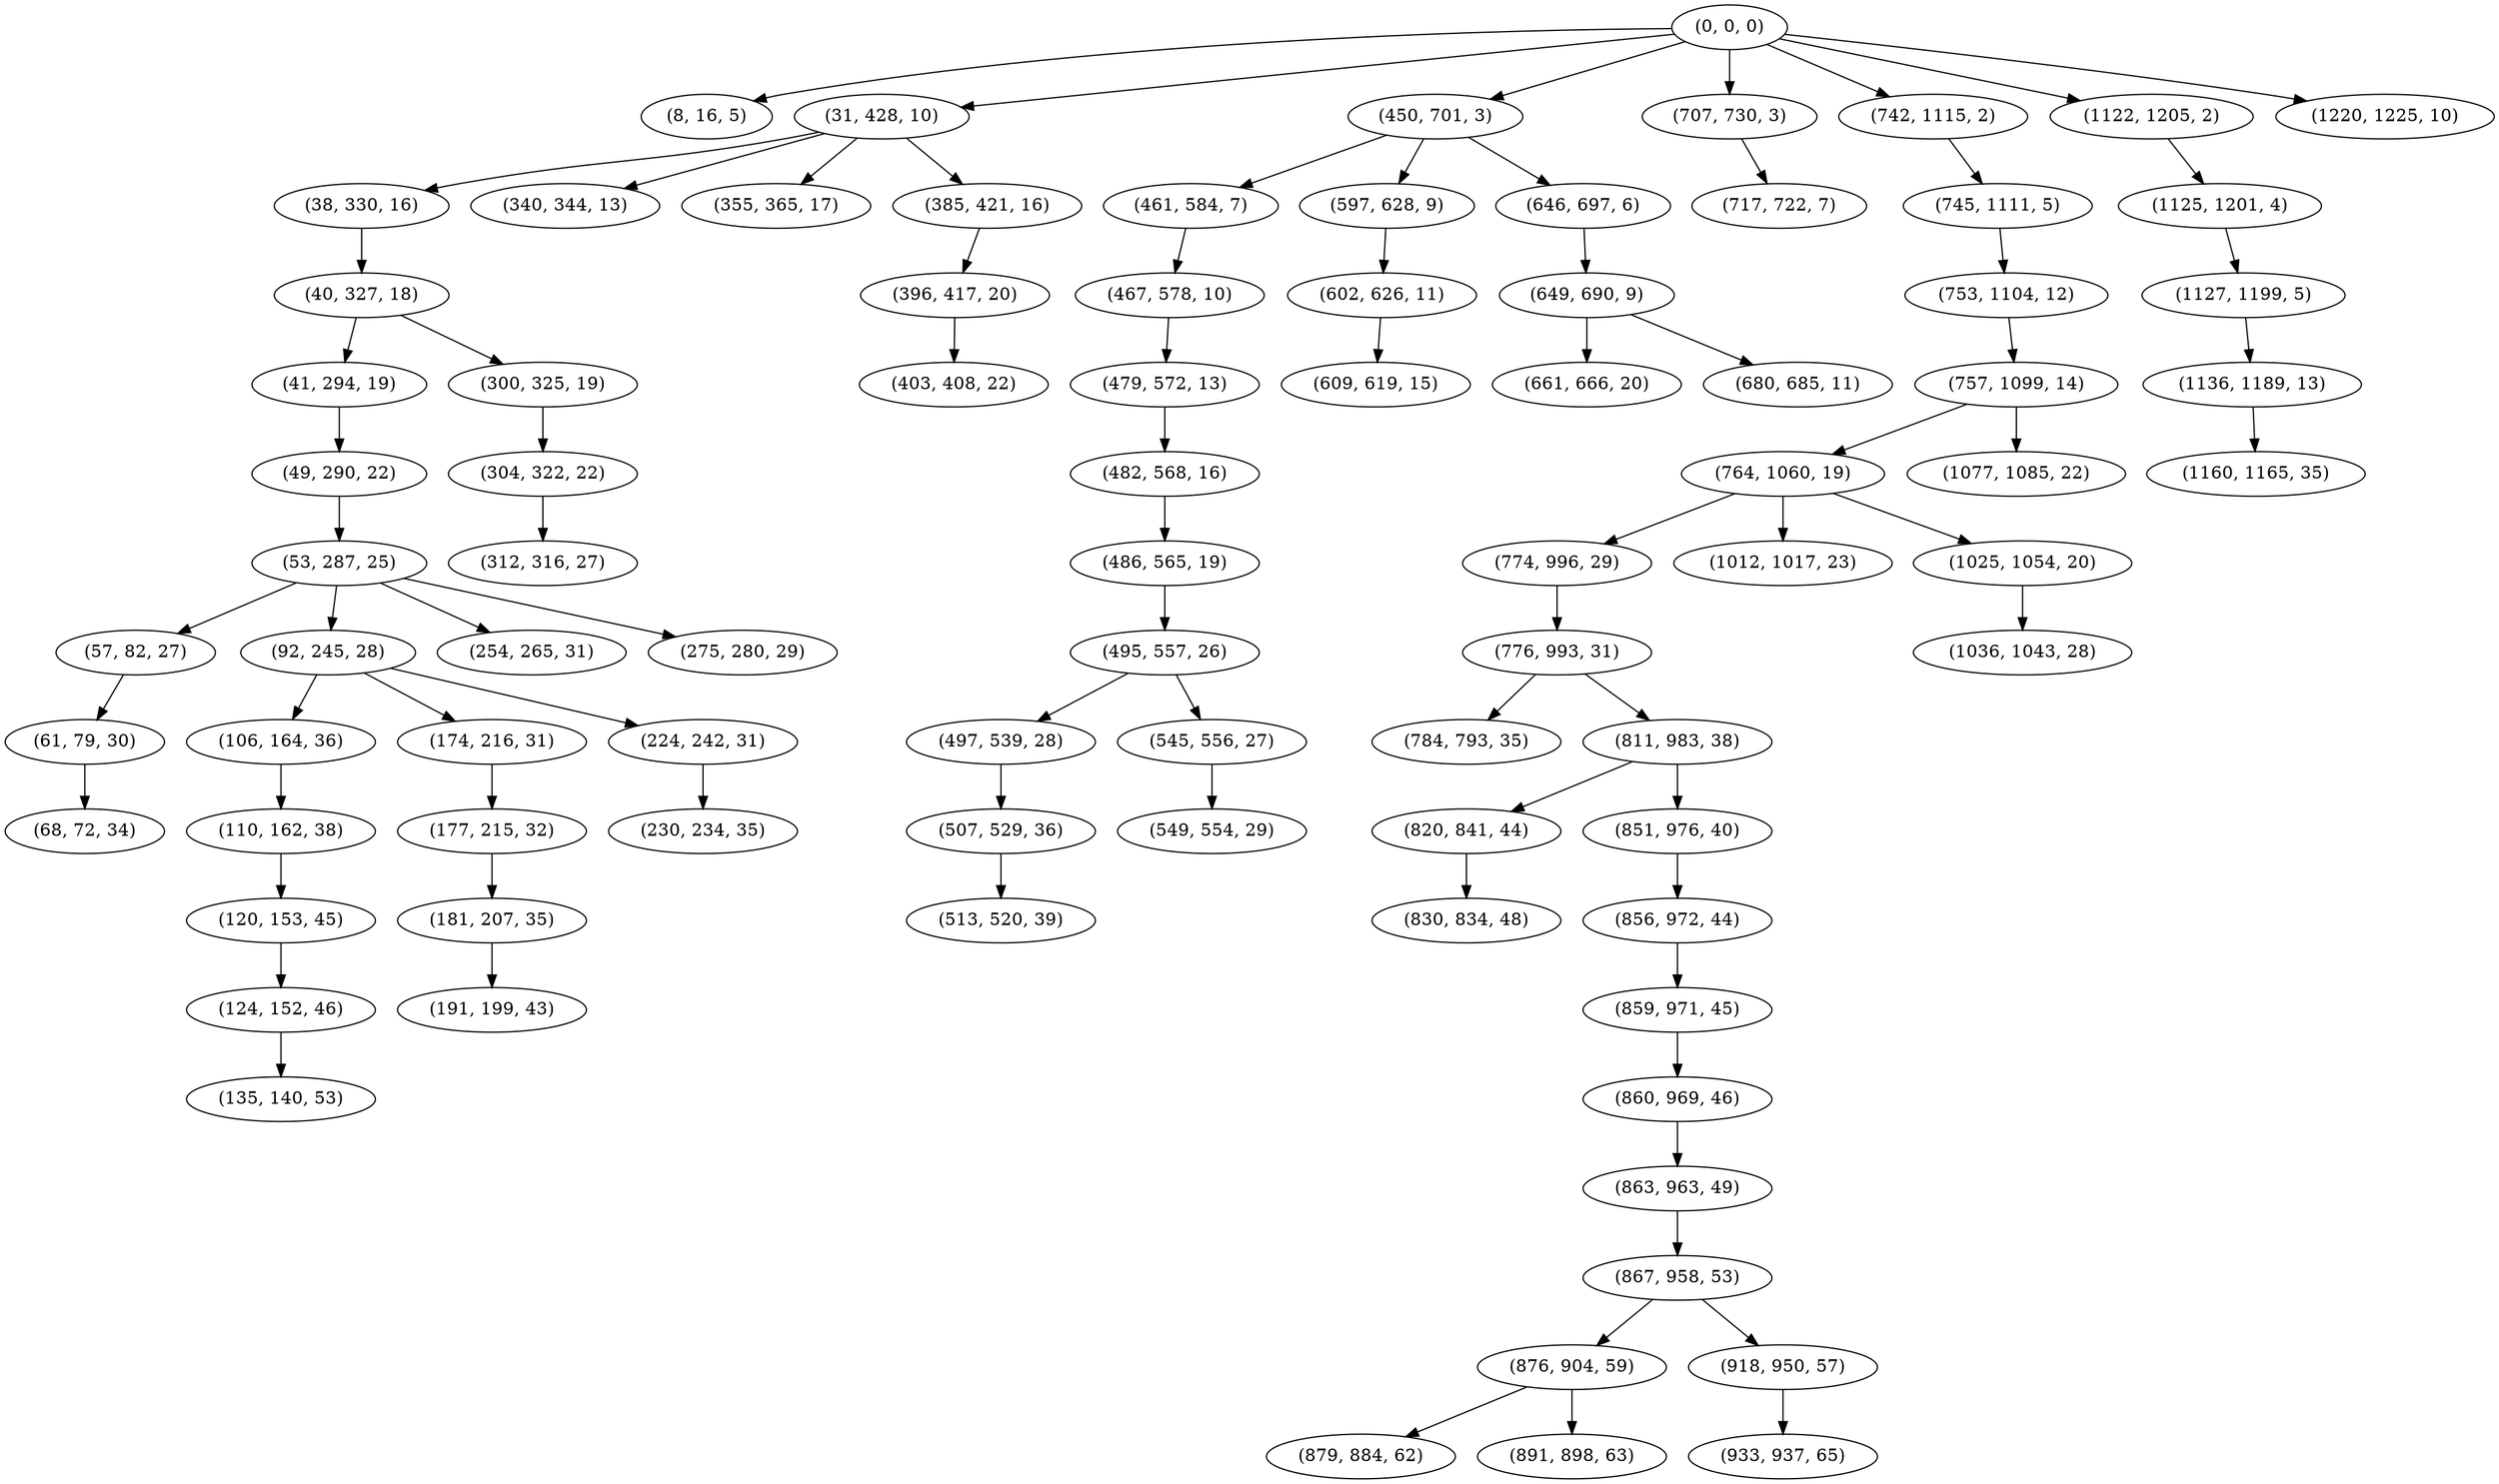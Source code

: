 digraph tree {
    "(0, 0, 0)";
    "(8, 16, 5)";
    "(31, 428, 10)";
    "(38, 330, 16)";
    "(40, 327, 18)";
    "(41, 294, 19)";
    "(49, 290, 22)";
    "(53, 287, 25)";
    "(57, 82, 27)";
    "(61, 79, 30)";
    "(68, 72, 34)";
    "(92, 245, 28)";
    "(106, 164, 36)";
    "(110, 162, 38)";
    "(120, 153, 45)";
    "(124, 152, 46)";
    "(135, 140, 53)";
    "(174, 216, 31)";
    "(177, 215, 32)";
    "(181, 207, 35)";
    "(191, 199, 43)";
    "(224, 242, 31)";
    "(230, 234, 35)";
    "(254, 265, 31)";
    "(275, 280, 29)";
    "(300, 325, 19)";
    "(304, 322, 22)";
    "(312, 316, 27)";
    "(340, 344, 13)";
    "(355, 365, 17)";
    "(385, 421, 16)";
    "(396, 417, 20)";
    "(403, 408, 22)";
    "(450, 701, 3)";
    "(461, 584, 7)";
    "(467, 578, 10)";
    "(479, 572, 13)";
    "(482, 568, 16)";
    "(486, 565, 19)";
    "(495, 557, 26)";
    "(497, 539, 28)";
    "(507, 529, 36)";
    "(513, 520, 39)";
    "(545, 556, 27)";
    "(549, 554, 29)";
    "(597, 628, 9)";
    "(602, 626, 11)";
    "(609, 619, 15)";
    "(646, 697, 6)";
    "(649, 690, 9)";
    "(661, 666, 20)";
    "(680, 685, 11)";
    "(707, 730, 3)";
    "(717, 722, 7)";
    "(742, 1115, 2)";
    "(745, 1111, 5)";
    "(753, 1104, 12)";
    "(757, 1099, 14)";
    "(764, 1060, 19)";
    "(774, 996, 29)";
    "(776, 993, 31)";
    "(784, 793, 35)";
    "(811, 983, 38)";
    "(820, 841, 44)";
    "(830, 834, 48)";
    "(851, 976, 40)";
    "(856, 972, 44)";
    "(859, 971, 45)";
    "(860, 969, 46)";
    "(863, 963, 49)";
    "(867, 958, 53)";
    "(876, 904, 59)";
    "(879, 884, 62)";
    "(891, 898, 63)";
    "(918, 950, 57)";
    "(933, 937, 65)";
    "(1012, 1017, 23)";
    "(1025, 1054, 20)";
    "(1036, 1043, 28)";
    "(1077, 1085, 22)";
    "(1122, 1205, 2)";
    "(1125, 1201, 4)";
    "(1127, 1199, 5)";
    "(1136, 1189, 13)";
    "(1160, 1165, 35)";
    "(1220, 1225, 10)";
    "(0, 0, 0)" -> "(8, 16, 5)";
    "(0, 0, 0)" -> "(31, 428, 10)";
    "(0, 0, 0)" -> "(450, 701, 3)";
    "(0, 0, 0)" -> "(707, 730, 3)";
    "(0, 0, 0)" -> "(742, 1115, 2)";
    "(0, 0, 0)" -> "(1122, 1205, 2)";
    "(0, 0, 0)" -> "(1220, 1225, 10)";
    "(31, 428, 10)" -> "(38, 330, 16)";
    "(31, 428, 10)" -> "(340, 344, 13)";
    "(31, 428, 10)" -> "(355, 365, 17)";
    "(31, 428, 10)" -> "(385, 421, 16)";
    "(38, 330, 16)" -> "(40, 327, 18)";
    "(40, 327, 18)" -> "(41, 294, 19)";
    "(40, 327, 18)" -> "(300, 325, 19)";
    "(41, 294, 19)" -> "(49, 290, 22)";
    "(49, 290, 22)" -> "(53, 287, 25)";
    "(53, 287, 25)" -> "(57, 82, 27)";
    "(53, 287, 25)" -> "(92, 245, 28)";
    "(53, 287, 25)" -> "(254, 265, 31)";
    "(53, 287, 25)" -> "(275, 280, 29)";
    "(57, 82, 27)" -> "(61, 79, 30)";
    "(61, 79, 30)" -> "(68, 72, 34)";
    "(92, 245, 28)" -> "(106, 164, 36)";
    "(92, 245, 28)" -> "(174, 216, 31)";
    "(92, 245, 28)" -> "(224, 242, 31)";
    "(106, 164, 36)" -> "(110, 162, 38)";
    "(110, 162, 38)" -> "(120, 153, 45)";
    "(120, 153, 45)" -> "(124, 152, 46)";
    "(124, 152, 46)" -> "(135, 140, 53)";
    "(174, 216, 31)" -> "(177, 215, 32)";
    "(177, 215, 32)" -> "(181, 207, 35)";
    "(181, 207, 35)" -> "(191, 199, 43)";
    "(224, 242, 31)" -> "(230, 234, 35)";
    "(300, 325, 19)" -> "(304, 322, 22)";
    "(304, 322, 22)" -> "(312, 316, 27)";
    "(385, 421, 16)" -> "(396, 417, 20)";
    "(396, 417, 20)" -> "(403, 408, 22)";
    "(450, 701, 3)" -> "(461, 584, 7)";
    "(450, 701, 3)" -> "(597, 628, 9)";
    "(450, 701, 3)" -> "(646, 697, 6)";
    "(461, 584, 7)" -> "(467, 578, 10)";
    "(467, 578, 10)" -> "(479, 572, 13)";
    "(479, 572, 13)" -> "(482, 568, 16)";
    "(482, 568, 16)" -> "(486, 565, 19)";
    "(486, 565, 19)" -> "(495, 557, 26)";
    "(495, 557, 26)" -> "(497, 539, 28)";
    "(495, 557, 26)" -> "(545, 556, 27)";
    "(497, 539, 28)" -> "(507, 529, 36)";
    "(507, 529, 36)" -> "(513, 520, 39)";
    "(545, 556, 27)" -> "(549, 554, 29)";
    "(597, 628, 9)" -> "(602, 626, 11)";
    "(602, 626, 11)" -> "(609, 619, 15)";
    "(646, 697, 6)" -> "(649, 690, 9)";
    "(649, 690, 9)" -> "(661, 666, 20)";
    "(649, 690, 9)" -> "(680, 685, 11)";
    "(707, 730, 3)" -> "(717, 722, 7)";
    "(742, 1115, 2)" -> "(745, 1111, 5)";
    "(745, 1111, 5)" -> "(753, 1104, 12)";
    "(753, 1104, 12)" -> "(757, 1099, 14)";
    "(757, 1099, 14)" -> "(764, 1060, 19)";
    "(757, 1099, 14)" -> "(1077, 1085, 22)";
    "(764, 1060, 19)" -> "(774, 996, 29)";
    "(764, 1060, 19)" -> "(1012, 1017, 23)";
    "(764, 1060, 19)" -> "(1025, 1054, 20)";
    "(774, 996, 29)" -> "(776, 993, 31)";
    "(776, 993, 31)" -> "(784, 793, 35)";
    "(776, 993, 31)" -> "(811, 983, 38)";
    "(811, 983, 38)" -> "(820, 841, 44)";
    "(811, 983, 38)" -> "(851, 976, 40)";
    "(820, 841, 44)" -> "(830, 834, 48)";
    "(851, 976, 40)" -> "(856, 972, 44)";
    "(856, 972, 44)" -> "(859, 971, 45)";
    "(859, 971, 45)" -> "(860, 969, 46)";
    "(860, 969, 46)" -> "(863, 963, 49)";
    "(863, 963, 49)" -> "(867, 958, 53)";
    "(867, 958, 53)" -> "(876, 904, 59)";
    "(867, 958, 53)" -> "(918, 950, 57)";
    "(876, 904, 59)" -> "(879, 884, 62)";
    "(876, 904, 59)" -> "(891, 898, 63)";
    "(918, 950, 57)" -> "(933, 937, 65)";
    "(1025, 1054, 20)" -> "(1036, 1043, 28)";
    "(1122, 1205, 2)" -> "(1125, 1201, 4)";
    "(1125, 1201, 4)" -> "(1127, 1199, 5)";
    "(1127, 1199, 5)" -> "(1136, 1189, 13)";
    "(1136, 1189, 13)" -> "(1160, 1165, 35)";
}
